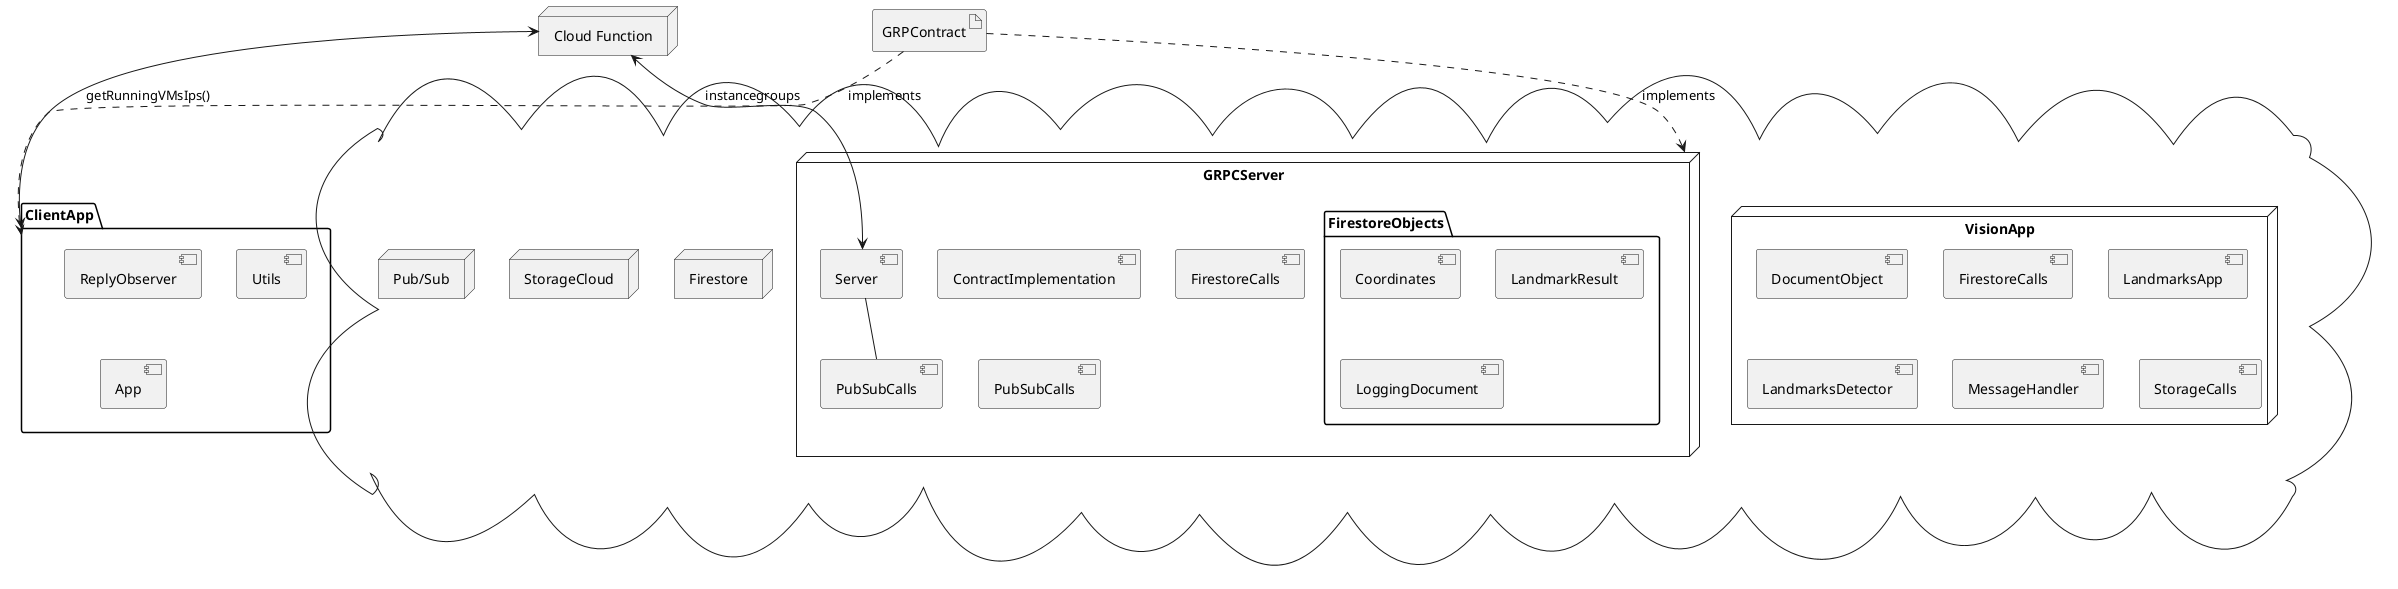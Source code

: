 @startuml
package "ClientApp" {
  [ReplyObserver]
  [Utils]
  [App]

}

node "Cloud Function" {
}

artifact "GRPContract" as Contract

cloud {

Node "VisionApp" {
    package [DocumentObject]
    [FirestoreCalls]
    [LandmarksApp]
    [LandmarksDetector]
    [MessageHandler]
    [StorageCalls] as SC

}

Node "GRPCServer" {
    package "FirestoreObjects" {
        [Coordinates]
        [LandmarkResult]
        [LoggingDocument]
    }

    [Server]

    [ContractImplementation] as CI
    [FirestoreCalls] as FS
    [PubSubCalls] as PubSub

    [StorageCalls] as SC


    [Server] -down-  [PubSubCalls]





}
node Firestore{
}

node StorageCloud {
}

node Pub/Sub {
}

}
[Contract] ..> GRPCServer : implements
[Contract] ..> ClientApp : implements

"Cloud Function" <--> "ClientApp" : getRunningVMsIps()
"Cloud Function" <--> Server : instancegroups


@enduml